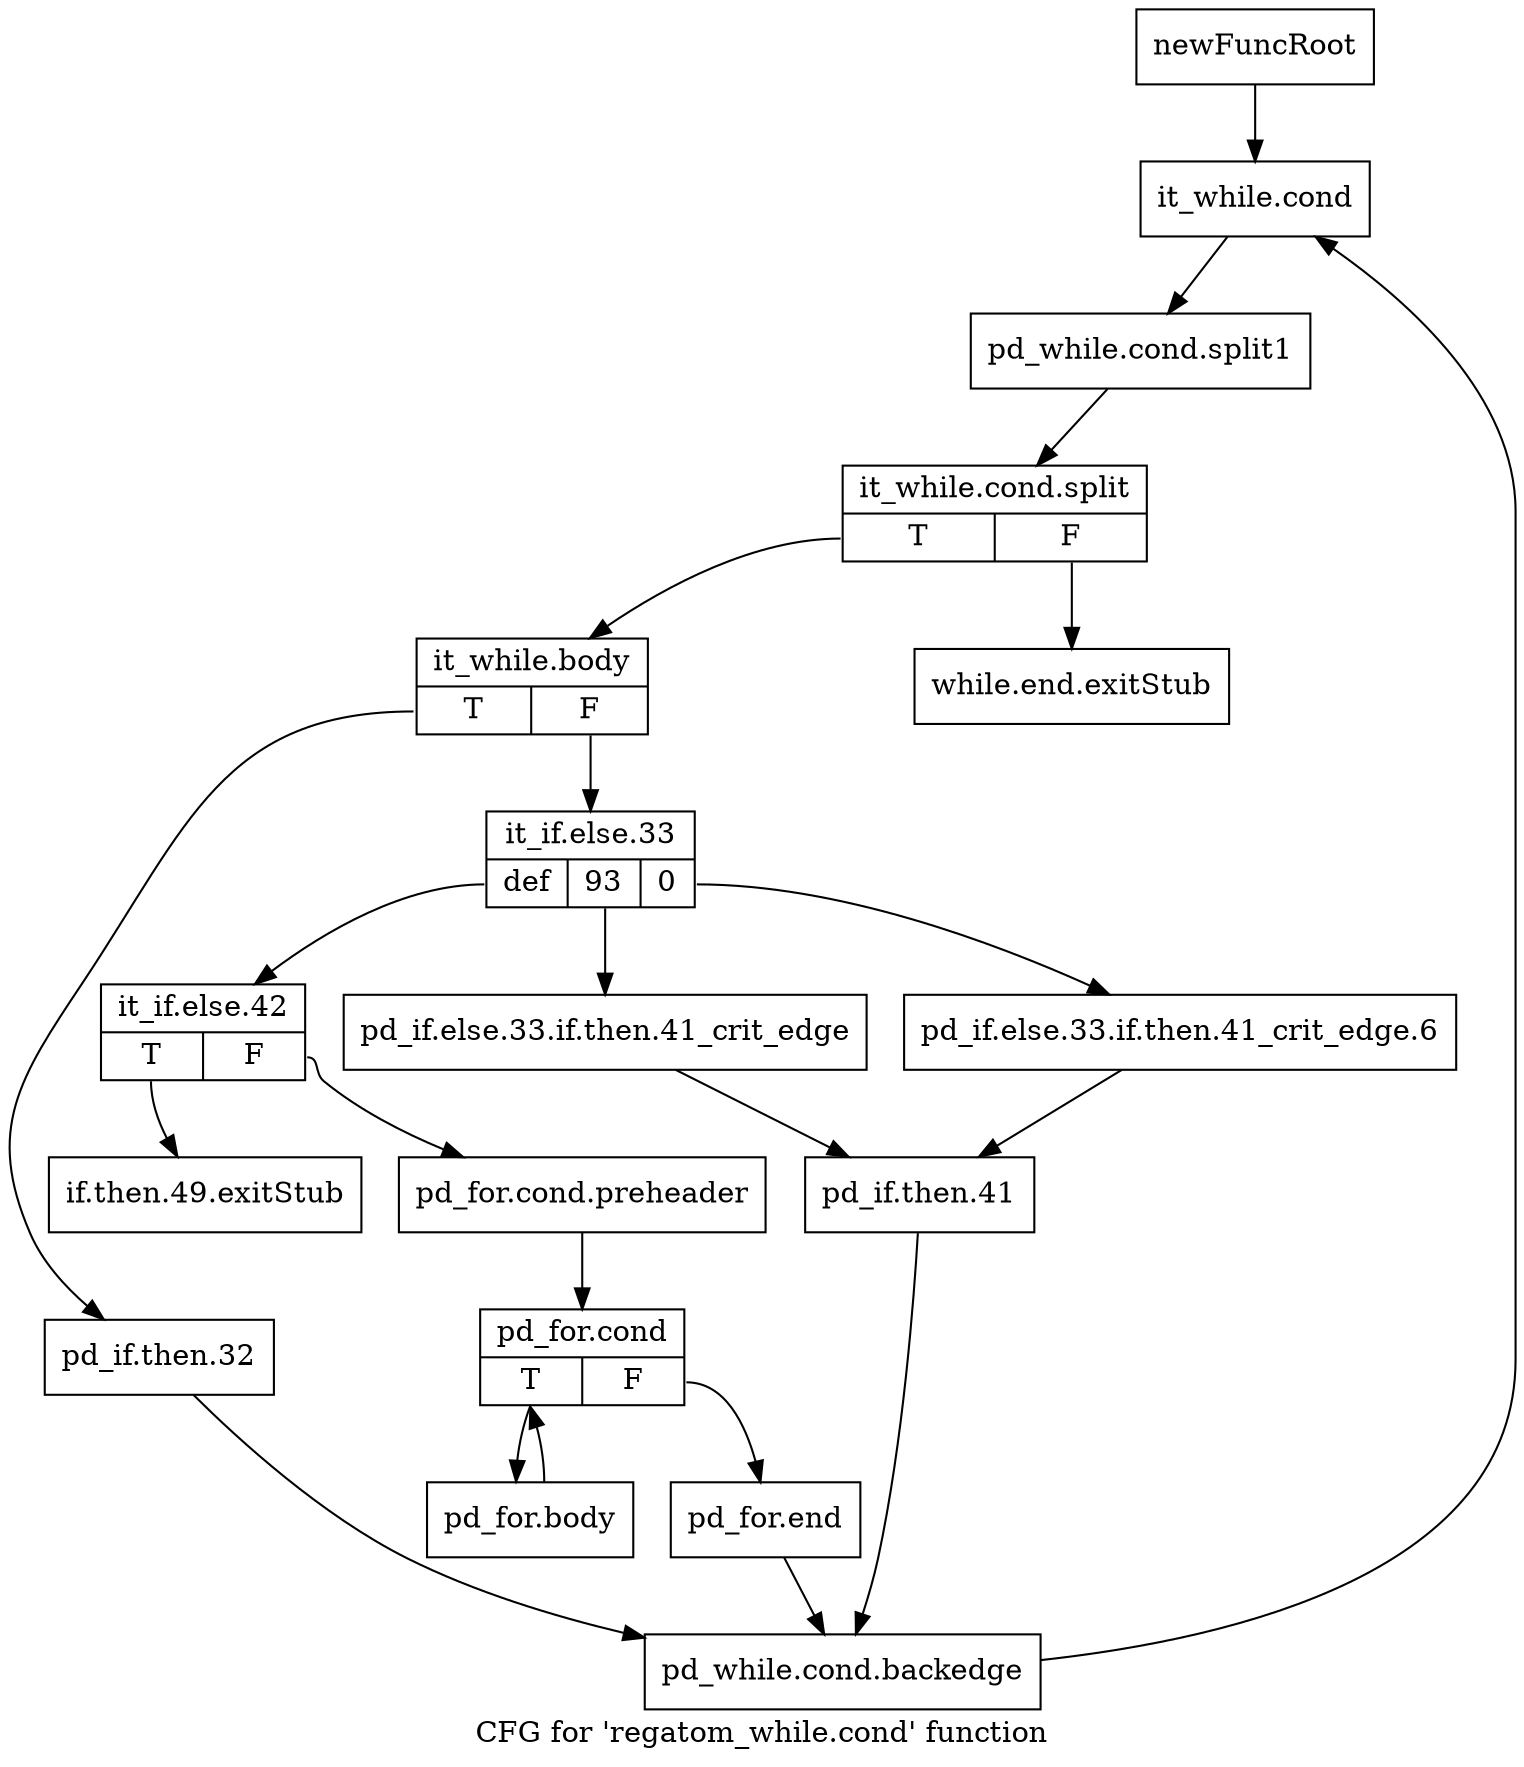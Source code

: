 digraph "CFG for 'regatom_while.cond' function" {
	label="CFG for 'regatom_while.cond' function";

	Node0x333f780 [shape=record,label="{newFuncRoot}"];
	Node0x333f780 -> Node0x333f870;
	Node0x333f7d0 [shape=record,label="{while.end.exitStub}"];
	Node0x333f820 [shape=record,label="{if.then.49.exitStub}"];
	Node0x333f870 [shape=record,label="{it_while.cond}"];
	Node0x333f870 -> Node0x394cb40;
	Node0x394cb40 [shape=record,label="{pd_while.cond.split1}"];
	Node0x394cb40 -> Node0x38d4700;
	Node0x38d4700 [shape=record,label="{it_while.cond.split|{<s0>T|<s1>F}}"];
	Node0x38d4700:s0 -> Node0x333f8c0;
	Node0x38d4700:s1 -> Node0x333f7d0;
	Node0x333f8c0 [shape=record,label="{it_while.body|{<s0>T|<s1>F}}"];
	Node0x333f8c0:s0 -> Node0x333fbe0;
	Node0x333f8c0:s1 -> Node0x333f910;
	Node0x333f910 [shape=record,label="{it_if.else.33|{<s0>def|<s1>93|<s2>0}}"];
	Node0x333f910:s0 -> Node0x333fa50;
	Node0x333f910:s1 -> Node0x333f9b0;
	Node0x333f910:s2 -> Node0x333f960;
	Node0x333f960 [shape=record,label="{pd_if.else.33.if.then.41_crit_edge.6}"];
	Node0x333f960 -> Node0x333fa00;
	Node0x333f9b0 [shape=record,label="{pd_if.else.33.if.then.41_crit_edge}"];
	Node0x333f9b0 -> Node0x333fa00;
	Node0x333fa00 [shape=record,label="{pd_if.then.41}"];
	Node0x333fa00 -> Node0x333fc30;
	Node0x333fa50 [shape=record,label="{it_if.else.42|{<s0>T|<s1>F}}"];
	Node0x333fa50:s0 -> Node0x333f820;
	Node0x333fa50:s1 -> Node0x333faa0;
	Node0x333faa0 [shape=record,label="{pd_for.cond.preheader}"];
	Node0x333faa0 -> Node0x333faf0;
	Node0x333faf0 [shape=record,label="{pd_for.cond|{<s0>T|<s1>F}}"];
	Node0x333faf0:s0 -> Node0x333fb90;
	Node0x333faf0:s1 -> Node0x333fb40;
	Node0x333fb40 [shape=record,label="{pd_for.end}"];
	Node0x333fb40 -> Node0x333fc30;
	Node0x333fb90 [shape=record,label="{pd_for.body}"];
	Node0x333fb90 -> Node0x333faf0;
	Node0x333fbe0 [shape=record,label="{pd_if.then.32}"];
	Node0x333fbe0 -> Node0x333fc30;
	Node0x333fc30 [shape=record,label="{pd_while.cond.backedge}"];
	Node0x333fc30 -> Node0x333f870;
}
